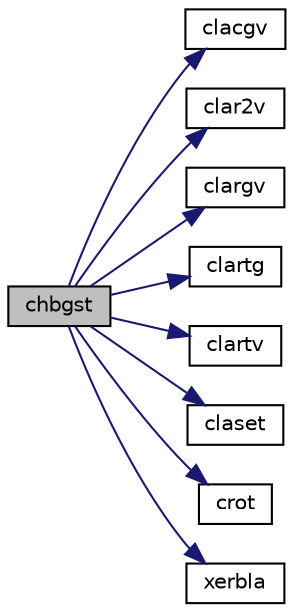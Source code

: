 digraph "chbgst"
{
 // LATEX_PDF_SIZE
  edge [fontname="Helvetica",fontsize="10",labelfontname="Helvetica",labelfontsize="10"];
  node [fontname="Helvetica",fontsize="10",shape=record];
  rankdir="LR";
  Node1 [label="chbgst",height=0.2,width=0.4,color="black", fillcolor="grey75", style="filled", fontcolor="black",tooltip="CHBGST"];
  Node1 -> Node2 [color="midnightblue",fontsize="10",style="solid",fontname="Helvetica"];
  Node2 [label="clacgv",height=0.2,width=0.4,color="black", fillcolor="white", style="filled",URL="$clacgv_8f.html#a0ff51770edb0cdc7328fdae7ace7954e",tooltip="CLACGV conjugates a complex vector."];
  Node1 -> Node3 [color="midnightblue",fontsize="10",style="solid",fontname="Helvetica"];
  Node3 [label="clar2v",height=0.2,width=0.4,color="black", fillcolor="white", style="filled",URL="$clar2v_8f.html#afa6051cabe87f06275d7dd5489c40cdd",tooltip="CLAR2V applies a vector of plane rotations with real cosines and complex sines from both sides to a s..."];
  Node1 -> Node4 [color="midnightblue",fontsize="10",style="solid",fontname="Helvetica"];
  Node4 [label="clargv",height=0.2,width=0.4,color="black", fillcolor="white", style="filled",URL="$clargv_8f.html#a68a1ee847b10379867e914776e69e6de",tooltip="CLARGV generates a vector of plane rotations with real cosines and complex sines."];
  Node1 -> Node5 [color="midnightblue",fontsize="10",style="solid",fontname="Helvetica"];
  Node5 [label="clartg",height=0.2,width=0.4,color="black", fillcolor="white", style="filled",URL="$clartg_8f90.html#a45afd4405cf6da478ce4de9576303369",tooltip="CLARTG generates a plane rotation with real cosine and complex sine."];
  Node1 -> Node6 [color="midnightblue",fontsize="10",style="solid",fontname="Helvetica"];
  Node6 [label="clartv",height=0.2,width=0.4,color="black", fillcolor="white", style="filled",URL="$clartv_8f.html#a1cb1e0f8dfefddc7edc4f48badeb35ce",tooltip="CLARTV applies a vector of plane rotations with real cosines and complex sines to the elements of a p..."];
  Node1 -> Node7 [color="midnightblue",fontsize="10",style="solid",fontname="Helvetica"];
  Node7 [label="claset",height=0.2,width=0.4,color="black", fillcolor="white", style="filled",URL="$claset_8f.html#a3666a7cae5a324eab6ae01b5155f1f5b",tooltip="CLASET initializes the off-diagonal elements and the diagonal elements of a matrix to given values."];
  Node1 -> Node8 [color="midnightblue",fontsize="10",style="solid",fontname="Helvetica"];
  Node8 [label="crot",height=0.2,width=0.4,color="black", fillcolor="white", style="filled",URL="$crot_8f.html#a4afb8af3ae70d2f82fffafe91e933c12",tooltip="CROT applies a plane rotation with real cosine and complex sine to a pair of complex vectors."];
  Node1 -> Node9 [color="midnightblue",fontsize="10",style="solid",fontname="Helvetica"];
  Node9 [label="xerbla",height=0.2,width=0.4,color="black", fillcolor="white", style="filled",URL="$xerbla_8f.html#a377ee61015baf8dea7770b3a404b1c07",tooltip="XERBLA"];
}
